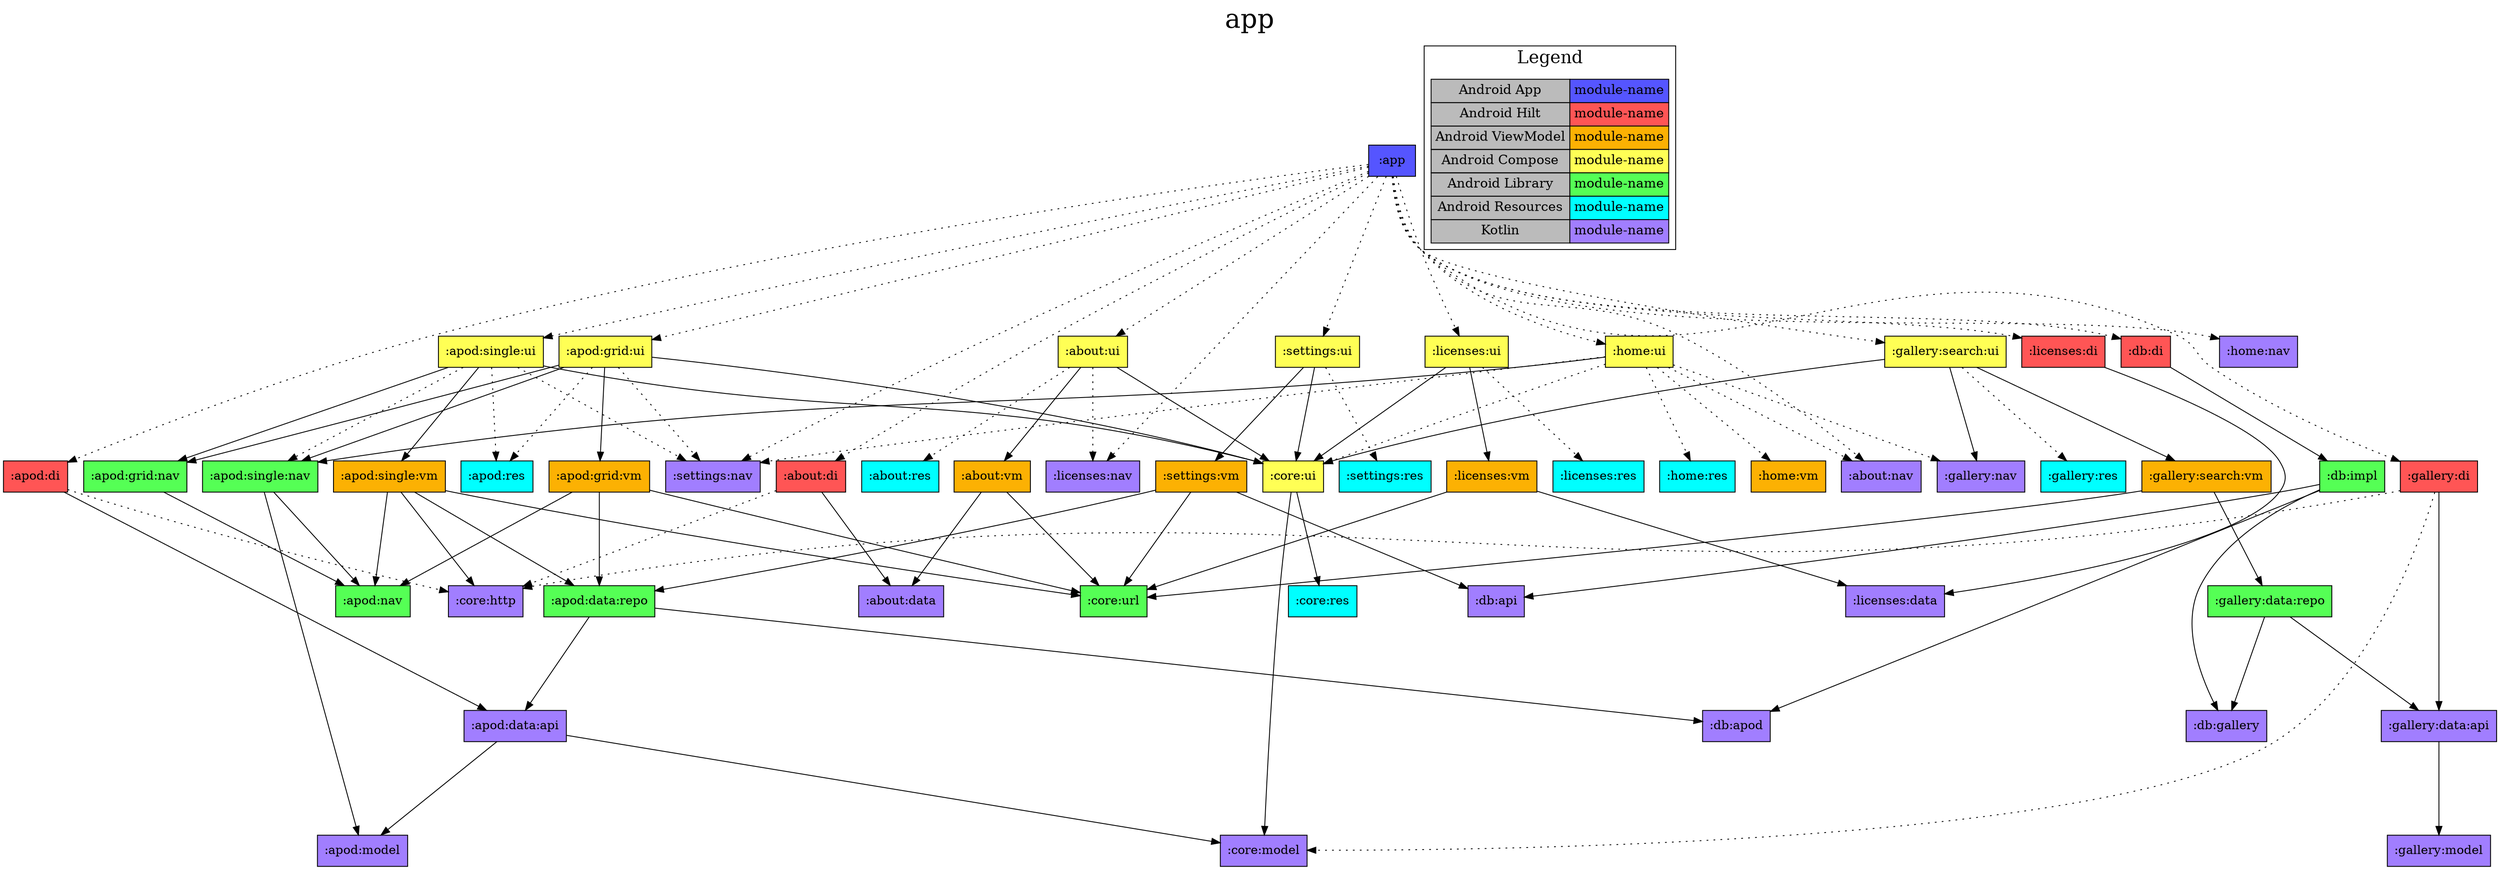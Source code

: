 digraph {
edge ["dir"="forward"]
graph ["dpi"="100","label"="app","labelloc"="t","fontsize"="30","ranksep"="1.5"]
node ["style"="filled"]
":app" ["shape"="box","fillcolor"="#5555FF"]
":about:di" ["fillcolor"="#FF5555","shape"="box"]
":about:data" ["fillcolor"="#A17EFF","shape"="box"]
":core:http" ["fillcolor"="#A17EFF","shape"="box"]
":about:nav" ["fillcolor"="#A17EFF","shape"="box"]
":about:ui" ["fillcolor"="#FFFF55","shape"="box"]
":about:vm" ["fillcolor"="#FCB103","shape"="box"]
":core:url" ["fillcolor"="#55FF55","shape"="box"]
":core:ui" ["fillcolor"="#FFFF55","shape"="box"]
":core:model" ["fillcolor"="#A17EFF","shape"="box"]
":core:res" ["fillcolor"="#00FFFF","shape"="box"]
":about:res" ["fillcolor"="#00FFFF","shape"="box"]
":licenses:nav" ["fillcolor"="#A17EFF","shape"="box"]
":apod:di" ["fillcolor"="#FF5555","shape"="box"]
":apod:data:api" ["fillcolor"="#A17EFF","shape"="box"]
":apod:model" ["fillcolor"="#A17EFF","shape"="box"]
":apod:grid:ui" ["fillcolor"="#FFFF55","shape"="box"]
":apod:grid:nav" ["fillcolor"="#55FF55","shape"="box"]
":apod:nav" ["fillcolor"="#55FF55","shape"="box"]
":apod:grid:vm" ["fillcolor"="#FCB103","shape"="box"]
":apod:data:repo" ["fillcolor"="#55FF55","shape"="box"]
":db:apod" ["fillcolor"="#A17EFF","shape"="box"]
":apod:single:nav" ["fillcolor"="#55FF55","shape"="box"]
":apod:res" ["fillcolor"="#00FFFF","shape"="box"]
":settings:nav" ["fillcolor"="#A17EFF","shape"="box"]
":apod:single:ui" ["fillcolor"="#FFFF55","shape"="box"]
":apod:single:vm" ["fillcolor"="#FCB103","shape"="box"]
":db:di" ["fillcolor"="#FF5555","shape"="box"]
":db:impl" ["fillcolor"="#55FF55","shape"="box"]
":db:api" ["fillcolor"="#A17EFF","shape"="box"]
":db:gallery" ["fillcolor"="#A17EFF","shape"="box"]
":gallery:di" ["fillcolor"="#FF5555","shape"="box"]
":gallery:data:api" ["fillcolor"="#A17EFF","shape"="box"]
":gallery:model" ["fillcolor"="#A17EFF","shape"="box"]
":gallery:search:ui" ["fillcolor"="#FFFF55","shape"="box"]
":gallery:nav" ["fillcolor"="#A17EFF","shape"="box"]
":gallery:search:vm" ["fillcolor"="#FCB103","shape"="box"]
":gallery:data:repo" ["fillcolor"="#55FF55","shape"="box"]
":gallery:res" ["fillcolor"="#00FFFF","shape"="box"]
":home:nav" ["fillcolor"="#A17EFF","shape"="box"]
":home:ui" ["fillcolor"="#FFFF55","shape"="box"]
":home:res" ["fillcolor"="#00FFFF","shape"="box"]
":home:vm" ["fillcolor"="#FCB103","shape"="box"]
":licenses:di" ["fillcolor"="#FF5555","shape"="box"]
":licenses:data" ["fillcolor"="#A17EFF","shape"="box"]
":licenses:ui" ["fillcolor"="#FFFF55","shape"="box"]
":licenses:vm" ["fillcolor"="#FCB103","shape"="box"]
":licenses:res" ["fillcolor"="#00FFFF","shape"="box"]
":settings:ui" ["fillcolor"="#FFFF55","shape"="box"]
":settings:vm" ["fillcolor"="#FCB103","shape"="box"]
":settings:res" ["fillcolor"="#00FFFF","shape"="box"]
{
edge ["dir"="none"]
graph ["rank"="same"]
":app"
}
subgraph "cluster_legend" {
edge ["dir"="none"]
graph ["label"="Legend","fontsize"="20"]
"Legend" ["style"="filled","fillcolor"="#bbbbbb","shape"="none","margin"="0","fontsize"="15","label"=<
<TABLE BORDER="0" CELLBORDER="1" CELLSPACING="0" CELLPADDING="4">
<TR><TD>Android App</TD><TD BGCOLOR="#5555FF">module-name</TD></TR>
<TR><TD>Android Hilt</TD><TD BGCOLOR="#FF5555">module-name</TD></TR>
<TR><TD>Android ViewModel</TD><TD BGCOLOR="#FCB103">module-name</TD></TR>
<TR><TD>Android Compose</TD><TD BGCOLOR="#FFFF55">module-name</TD></TR>
<TR><TD>Android Library</TD><TD BGCOLOR="#55FF55">module-name</TD></TR>
<TR><TD>Android Resources</TD><TD BGCOLOR="#00FFFF">module-name</TD></TR>
<TR><TD>Kotlin</TD><TD BGCOLOR="#A17EFF">module-name</TD></TR>
</TABLE>
>]
}
":app" -> ":about:di" ["style"="dotted"]
":app" -> ":about:nav" ["style"="dotted"]
":app" -> ":about:ui" ["style"="dotted"]
":app" -> ":apod:di" ["style"="dotted"]
":app" -> ":apod:grid:ui" ["style"="dotted"]
":app" -> ":apod:single:ui" ["style"="dotted"]
":app" -> ":db:di" ["style"="dotted"]
":app" -> ":gallery:di" ["style"="dotted"]
":app" -> ":gallery:search:ui" ["style"="dotted"]
":app" -> ":home:nav" ["style"="dotted"]
":app" -> ":home:ui" ["style"="dotted"]
":app" -> ":licenses:di" ["style"="dotted"]
":app" -> ":licenses:nav" ["style"="dotted"]
":app" -> ":licenses:ui" ["style"="dotted"]
":app" -> ":settings:nav" ["style"="dotted"]
":app" -> ":settings:ui" ["style"="dotted"]
":about:di" -> ":about:data"
":about:di" -> ":core:http" ["style"="dotted"]
":about:ui" -> ":about:vm"
":about:ui" -> ":core:ui"
":about:ui" -> ":about:res" ["style"="dotted"]
":about:ui" -> ":licenses:nav" ["style"="dotted"]
":about:vm" -> ":about:data"
":about:vm" -> ":core:url"
":core:ui" -> ":core:model"
":core:ui" -> ":core:res"
":apod:di" -> ":apod:data:api"
":apod:di" -> ":core:http" ["style"="dotted"]
":apod:data:api" -> ":apod:model"
":apod:data:api" -> ":core:model"
":apod:grid:ui" -> ":apod:grid:nav"
":apod:grid:ui" -> ":apod:grid:vm"
":apod:grid:ui" -> ":apod:single:nav"
":apod:grid:ui" -> ":core:ui"
":apod:grid:ui" -> ":apod:res" ["style"="dotted"]
":apod:grid:ui" -> ":settings:nav" ["style"="dotted"]
":apod:grid:nav" -> ":apod:nav"
":apod:grid:vm" -> ":apod:data:repo"
":apod:grid:vm" -> ":apod:nav"
":apod:grid:vm" -> ":core:url"
":apod:data:repo" -> ":apod:data:api"
":apod:data:repo" -> ":db:apod"
":apod:single:nav" -> ":apod:model"
":apod:single:nav" -> ":apod:nav"
":apod:single:ui" -> ":apod:grid:nav"
":apod:single:ui" -> ":apod:single:vm"
":apod:single:ui" -> ":core:ui"
":apod:single:ui" -> ":apod:res" ["style"="dotted"]
":apod:single:ui" -> ":apod:single:nav" ["style"="dotted"]
":apod:single:ui" -> ":settings:nav" ["style"="dotted"]
":apod:single:vm" -> ":apod:data:repo"
":apod:single:vm" -> ":apod:nav"
":apod:single:vm" -> ":core:http"
":apod:single:vm" -> ":core:url"
":db:di" -> ":db:impl"
":db:impl" -> ":db:api"
":db:impl" -> ":db:apod"
":db:impl" -> ":db:gallery"
":gallery:di" -> ":gallery:data:api"
":gallery:di" -> ":core:http" ["style"="dotted"]
":gallery:di" -> ":core:model" ["style"="dotted"]
":gallery:data:api" -> ":gallery:model"
":gallery:search:ui" -> ":core:ui"
":gallery:search:ui" -> ":gallery:nav"
":gallery:search:ui" -> ":gallery:search:vm"
":gallery:search:ui" -> ":gallery:res" ["style"="dotted"]
":gallery:search:vm" -> ":core:url"
":gallery:search:vm" -> ":gallery:data:repo"
":gallery:data:repo" -> ":db:gallery"
":gallery:data:repo" -> ":gallery:data:api"
":home:ui" -> ":apod:single:nav"
":home:ui" -> ":about:nav" ["style"="dotted"]
":home:ui" -> ":core:ui" ["style"="dotted"]
":home:ui" -> ":gallery:nav" ["style"="dotted"]
":home:ui" -> ":home:res" ["style"="dotted"]
":home:ui" -> ":home:vm" ["style"="dotted"]
":home:ui" -> ":settings:nav" ["style"="dotted"]
":licenses:di" -> ":licenses:data"
":licenses:ui" -> ":core:ui"
":licenses:ui" -> ":licenses:vm"
":licenses:ui" -> ":licenses:res" ["style"="dotted"]
":licenses:vm" -> ":core:url"
":licenses:vm" -> ":licenses:data"
":settings:ui" -> ":core:ui"
":settings:ui" -> ":settings:vm"
":settings:ui" -> ":settings:res" ["style"="dotted"]
":settings:vm" -> ":apod:data:repo"
":settings:vm" -> ":core:url"
":settings:vm" -> ":db:api"
}
